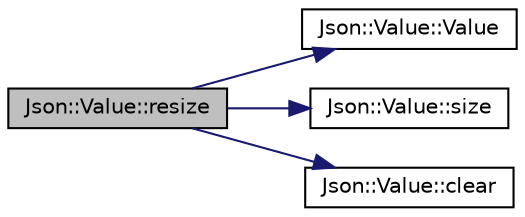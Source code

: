 digraph "Json::Value::resize"
{
  edge [fontname="Helvetica",fontsize="10",labelfontname="Helvetica",labelfontsize="10"];
  node [fontname="Helvetica",fontsize="10",shape=record];
  rankdir="LR";
  Node1 [label="Json::Value::resize",height=0.2,width=0.4,color="black", fillcolor="grey75", style="filled", fontcolor="black"];
  Node1 -> Node2 [color="midnightblue",fontsize="10",style="solid",fontname="Helvetica"];
  Node2 [label="Json::Value::Value",height=0.2,width=0.4,color="black", fillcolor="white", style="filled",URL="$class_json_1_1_value.html#a3ce7bec19318bc069f4dbc4e43725bc5",tooltip="Create a default Value of the given type. "];
  Node1 -> Node3 [color="midnightblue",fontsize="10",style="solid",fontname="Helvetica"];
  Node3 [label="Json::Value::size",height=0.2,width=0.4,color="black", fillcolor="white", style="filled",URL="$class_json_1_1_value.html#a084e52ae96038a05bcae177b345adc78",tooltip="Number of values in array or object. "];
  Node1 -> Node4 [color="midnightblue",fontsize="10",style="solid",fontname="Helvetica"];
  Node4 [label="Json::Value::clear",height=0.2,width=0.4,color="black", fillcolor="white", style="filled",URL="$class_json_1_1_value.html#a81f80769328f0de4955e797282c0c0b6"];
}
